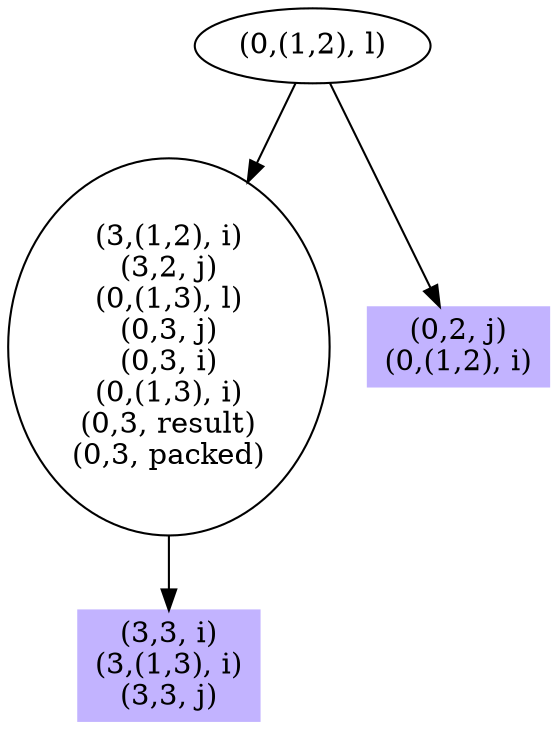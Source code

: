 digraph { 
5 [shape=box,style=filled,color=".7 .3 1.0",label="(3,3, i)\n(3,(1,3), i)\n(3,3, j)"];
6 [label="(3,(1,2), i)\n(3,2, j)\n(0,(1,3), l)\n(0,3, j)\n(0,3, i)\n(0,(1,3), i)\n(0,3, result)\n(0,3, packed)"];
7 [shape=box,style=filled,color=".7 .3 1.0",label="(0,2, j)\n(0,(1,2), i)"];
8 [label="(0,(1,2), l)"];
6 -> 5;
8 -> 6;
8 -> 7;
}